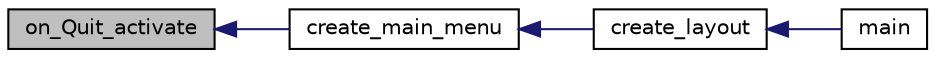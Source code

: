 digraph "on_Quit_activate"
{
  edge [fontname="Helvetica",fontsize="10",labelfontname="Helvetica",labelfontsize="10"];
  node [fontname="Helvetica",fontsize="10",shape=record];
  rankdir="LR";
  Node1 [label="on_Quit_activate",height=0.2,width=0.4,color="black", fillcolor="grey75", style="filled", fontcolor="black"];
  Node1 -> Node2 [dir="back",color="midnightblue",fontsize="10",style="solid",fontname="Helvetica"];
  Node2 [label="create_main_menu",height=0.2,width=0.4,color="black", fillcolor="white", style="filled",URL="$menu_8h.html#a471cbcec6dc5a836f99b73a197689dc4",tooltip="TBD. "];
  Node2 -> Node3 [dir="back",color="midnightblue",fontsize="10",style="solid",fontname="Helvetica"];
  Node3 [label="create_layout",height=0.2,width=0.4,color="black", fillcolor="white", style="filled",URL="$layout_8h.html#a9a4304455cc3d031bef15c71213dc340",tooltip="TBD. "];
  Node3 -> Node4 [dir="back",color="midnightblue",fontsize="10",style="solid",fontname="Helvetica"];
  Node4 [label="main",height=0.2,width=0.4,color="black", fillcolor="white", style="filled",URL="$atilo_8h.html#a0ddf1224851353fc92bfbff6f499fa97",tooltip="TBD. "];
}
